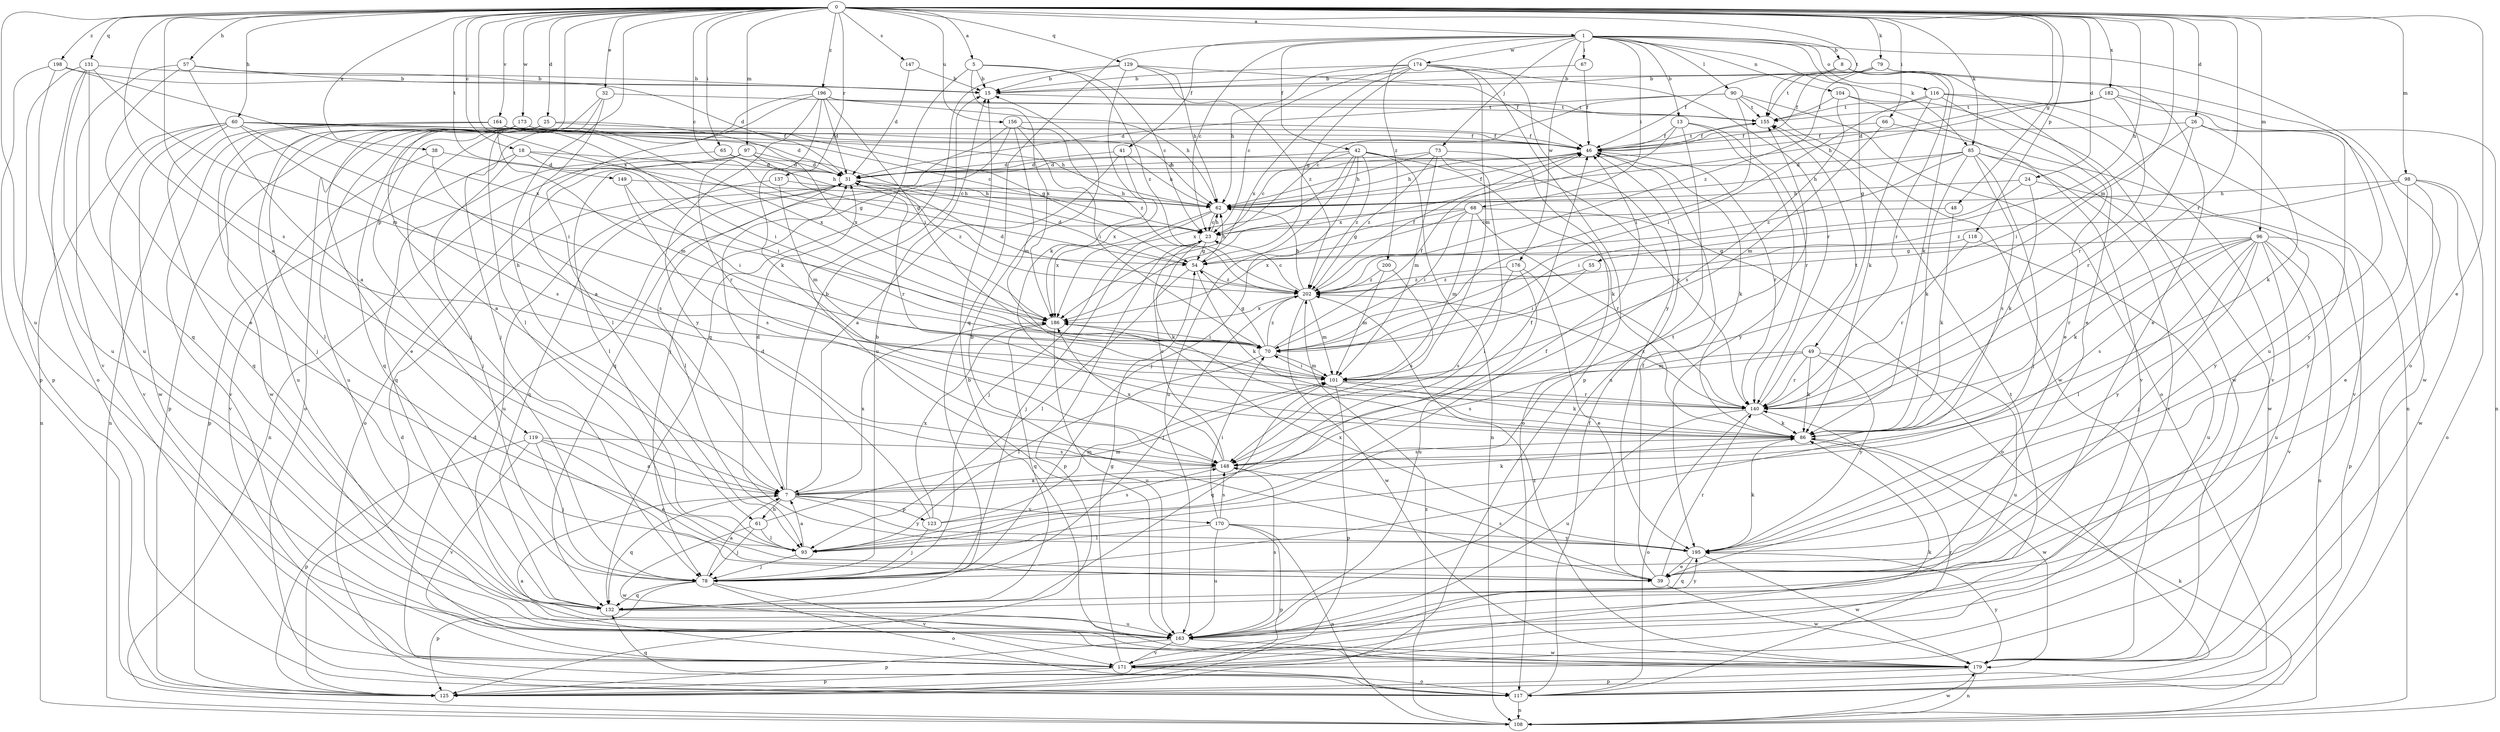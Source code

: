 strict digraph  {
0;
1;
5;
7;
8;
13;
15;
18;
23;
24;
25;
26;
31;
32;
38;
39;
41;
42;
46;
48;
49;
54;
55;
57;
60;
61;
62;
65;
66;
67;
68;
70;
73;
78;
79;
85;
86;
90;
93;
96;
97;
98;
101;
104;
108;
116;
117;
118;
119;
123;
125;
129;
131;
132;
137;
140;
147;
148;
149;
155;
156;
163;
164;
170;
171;
173;
174;
176;
179;
182;
186;
195;
196;
198;
200;
202;
0 -> 1  [label=a];
0 -> 5  [label=a];
0 -> 7  [label=a];
0 -> 18  [label=c];
0 -> 23  [label=c];
0 -> 24  [label=d];
0 -> 25  [label=d];
0 -> 26  [label=d];
0 -> 32  [label=e];
0 -> 38  [label=e];
0 -> 39  [label=e];
0 -> 48  [label=g];
0 -> 55  [label=h];
0 -> 57  [label=h];
0 -> 60  [label=h];
0 -> 61  [label=h];
0 -> 65  [label=i];
0 -> 66  [label=i];
0 -> 79  [label=k];
0 -> 85  [label=k];
0 -> 96  [label=m];
0 -> 97  [label=m];
0 -> 98  [label=m];
0 -> 101  [label=m];
0 -> 118  [label=p];
0 -> 119  [label=p];
0 -> 129  [label=q];
0 -> 131  [label=q];
0 -> 137  [label=r];
0 -> 140  [label=r];
0 -> 147  [label=s];
0 -> 148  [label=s];
0 -> 149  [label=t];
0 -> 155  [label=t];
0 -> 156  [label=u];
0 -> 163  [label=u];
0 -> 164  [label=v];
0 -> 173  [label=w];
0 -> 182  [label=x];
0 -> 186  [label=x];
0 -> 196  [label=z];
0 -> 198  [label=z];
1 -> 8  [label=b];
1 -> 13  [label=b];
1 -> 23  [label=c];
1 -> 41  [label=f];
1 -> 42  [label=f];
1 -> 49  [label=g];
1 -> 67  [label=i];
1 -> 68  [label=i];
1 -> 73  [label=j];
1 -> 85  [label=k];
1 -> 90  [label=l];
1 -> 104  [label=n];
1 -> 116  [label=o];
1 -> 117  [label=o];
1 -> 132  [label=q];
1 -> 174  [label=w];
1 -> 176  [label=w];
1 -> 200  [label=z];
5 -> 15  [label=b];
5 -> 23  [label=c];
5 -> 132  [label=q];
5 -> 186  [label=x];
5 -> 202  [label=z];
7 -> 15  [label=b];
7 -> 31  [label=d];
7 -> 46  [label=f];
7 -> 61  [label=h];
7 -> 86  [label=k];
7 -> 123  [label=p];
7 -> 132  [label=q];
7 -> 170  [label=v];
7 -> 186  [label=x];
7 -> 195  [label=y];
8 -> 15  [label=b];
8 -> 39  [label=e];
8 -> 46  [label=f];
8 -> 86  [label=k];
8 -> 140  [label=r];
13 -> 46  [label=f];
13 -> 140  [label=r];
13 -> 163  [label=u];
13 -> 186  [label=x];
13 -> 195  [label=y];
15 -> 155  [label=t];
18 -> 31  [label=d];
18 -> 54  [label=g];
18 -> 70  [label=i];
18 -> 78  [label=j];
18 -> 125  [label=p];
23 -> 54  [label=g];
23 -> 62  [label=h];
23 -> 78  [label=j];
23 -> 86  [label=k];
23 -> 125  [label=p];
24 -> 62  [label=h];
24 -> 70  [label=i];
24 -> 86  [label=k];
24 -> 195  [label=y];
25 -> 46  [label=f];
25 -> 117  [label=o];
25 -> 125  [label=p];
25 -> 132  [label=q];
25 -> 163  [label=u];
25 -> 186  [label=x];
26 -> 46  [label=f];
26 -> 70  [label=i];
26 -> 86  [label=k];
26 -> 140  [label=r];
26 -> 195  [label=y];
31 -> 62  [label=h];
31 -> 93  [label=l];
31 -> 140  [label=r];
31 -> 163  [label=u];
31 -> 202  [label=z];
32 -> 7  [label=a];
32 -> 78  [label=j];
32 -> 93  [label=l];
32 -> 155  [label=t];
38 -> 31  [label=d];
38 -> 148  [label=s];
38 -> 171  [label=v];
39 -> 15  [label=b];
39 -> 46  [label=f];
39 -> 140  [label=r];
39 -> 148  [label=s];
39 -> 179  [label=w];
41 -> 7  [label=a];
41 -> 31  [label=d];
41 -> 62  [label=h];
41 -> 186  [label=x];
42 -> 23  [label=c];
42 -> 31  [label=d];
42 -> 78  [label=j];
42 -> 86  [label=k];
42 -> 108  [label=n];
42 -> 140  [label=r];
42 -> 163  [label=u];
42 -> 186  [label=x];
42 -> 202  [label=z];
46 -> 31  [label=d];
46 -> 62  [label=h];
46 -> 86  [label=k];
46 -> 140  [label=r];
46 -> 155  [label=t];
48 -> 23  [label=c];
48 -> 86  [label=k];
49 -> 86  [label=k];
49 -> 101  [label=m];
49 -> 140  [label=r];
49 -> 148  [label=s];
49 -> 163  [label=u];
49 -> 195  [label=y];
54 -> 31  [label=d];
54 -> 62  [label=h];
54 -> 86  [label=k];
54 -> 93  [label=l];
54 -> 202  [label=z];
55 -> 70  [label=i];
55 -> 202  [label=z];
57 -> 7  [label=a];
57 -> 15  [label=b];
57 -> 31  [label=d];
57 -> 39  [label=e];
57 -> 171  [label=v];
60 -> 31  [label=d];
60 -> 46  [label=f];
60 -> 62  [label=h];
60 -> 70  [label=i];
60 -> 108  [label=n];
60 -> 132  [label=q];
60 -> 148  [label=s];
60 -> 171  [label=v];
60 -> 179  [label=w];
61 -> 78  [label=j];
61 -> 93  [label=l];
61 -> 101  [label=m];
61 -> 179  [label=w];
62 -> 23  [label=c];
62 -> 46  [label=f];
62 -> 78  [label=j];
62 -> 186  [label=x];
65 -> 31  [label=d];
65 -> 62  [label=h];
65 -> 132  [label=q];
66 -> 46  [label=f];
66 -> 101  [label=m];
66 -> 171  [label=v];
67 -> 15  [label=b];
67 -> 46  [label=f];
68 -> 23  [label=c];
68 -> 54  [label=g];
68 -> 70  [label=i];
68 -> 101  [label=m];
68 -> 117  [label=o];
68 -> 140  [label=r];
68 -> 186  [label=x];
70 -> 46  [label=f];
70 -> 54  [label=g];
70 -> 93  [label=l];
70 -> 101  [label=m];
70 -> 202  [label=z];
73 -> 31  [label=d];
73 -> 62  [label=h];
73 -> 93  [label=l];
73 -> 101  [label=m];
73 -> 117  [label=o];
73 -> 202  [label=z];
78 -> 7  [label=a];
78 -> 15  [label=b];
78 -> 117  [label=o];
78 -> 125  [label=p];
78 -> 132  [label=q];
78 -> 171  [label=v];
79 -> 15  [label=b];
79 -> 39  [label=e];
79 -> 46  [label=f];
79 -> 155  [label=t];
79 -> 163  [label=u];
79 -> 202  [label=z];
85 -> 31  [label=d];
85 -> 62  [label=h];
85 -> 78  [label=j];
85 -> 86  [label=k];
85 -> 148  [label=s];
85 -> 171  [label=v];
85 -> 179  [label=w];
85 -> 202  [label=z];
86 -> 148  [label=s];
86 -> 179  [label=w];
90 -> 23  [label=c];
90 -> 31  [label=d];
90 -> 70  [label=i];
90 -> 117  [label=o];
90 -> 155  [label=t];
90 -> 179  [label=w];
93 -> 7  [label=a];
93 -> 46  [label=f];
93 -> 78  [label=j];
93 -> 155  [label=t];
96 -> 54  [label=g];
96 -> 78  [label=j];
96 -> 86  [label=k];
96 -> 93  [label=l];
96 -> 108  [label=n];
96 -> 125  [label=p];
96 -> 140  [label=r];
96 -> 148  [label=s];
96 -> 163  [label=u];
96 -> 171  [label=v];
96 -> 195  [label=y];
97 -> 23  [label=c];
97 -> 31  [label=d];
97 -> 54  [label=g];
97 -> 93  [label=l];
97 -> 108  [label=n];
97 -> 117  [label=o];
97 -> 140  [label=r];
98 -> 39  [label=e];
98 -> 62  [label=h];
98 -> 117  [label=o];
98 -> 179  [label=w];
98 -> 195  [label=y];
98 -> 202  [label=z];
101 -> 70  [label=i];
101 -> 86  [label=k];
101 -> 125  [label=p];
101 -> 132  [label=q];
101 -> 140  [label=r];
104 -> 148  [label=s];
104 -> 155  [label=t];
104 -> 171  [label=v];
104 -> 179  [label=w];
108 -> 86  [label=k];
108 -> 179  [label=w];
108 -> 202  [label=z];
116 -> 39  [label=e];
116 -> 70  [label=i];
116 -> 86  [label=k];
116 -> 108  [label=n];
116 -> 155  [label=t];
116 -> 171  [label=v];
117 -> 31  [label=d];
117 -> 46  [label=f];
117 -> 108  [label=n];
117 -> 132  [label=q];
117 -> 140  [label=r];
118 -> 54  [label=g];
118 -> 140  [label=r];
118 -> 163  [label=u];
119 -> 7  [label=a];
119 -> 39  [label=e];
119 -> 78  [label=j];
119 -> 125  [label=p];
119 -> 148  [label=s];
119 -> 171  [label=v];
123 -> 31  [label=d];
123 -> 78  [label=j];
123 -> 101  [label=m];
123 -> 148  [label=s];
123 -> 186  [label=x];
125 -> 31  [label=d];
129 -> 15  [label=b];
129 -> 46  [label=f];
129 -> 62  [label=h];
129 -> 86  [label=k];
129 -> 163  [label=u];
129 -> 202  [label=z];
131 -> 15  [label=b];
131 -> 101  [label=m];
131 -> 117  [label=o];
131 -> 125  [label=p];
131 -> 132  [label=q];
131 -> 163  [label=u];
132 -> 163  [label=u];
132 -> 195  [label=y];
137 -> 62  [label=h];
137 -> 101  [label=m];
137 -> 132  [label=q];
140 -> 86  [label=k];
140 -> 117  [label=o];
140 -> 155  [label=t];
140 -> 163  [label=u];
140 -> 202  [label=z];
147 -> 15  [label=b];
147 -> 31  [label=d];
148 -> 7  [label=a];
148 -> 23  [label=c];
148 -> 186  [label=x];
149 -> 62  [label=h];
149 -> 70  [label=i];
149 -> 148  [label=s];
155 -> 46  [label=f];
156 -> 46  [label=f];
156 -> 70  [label=i];
156 -> 78  [label=j];
156 -> 101  [label=m];
156 -> 132  [label=q];
156 -> 202  [label=z];
163 -> 125  [label=p];
163 -> 148  [label=s];
163 -> 171  [label=v];
163 -> 179  [label=w];
164 -> 23  [label=c];
164 -> 46  [label=f];
164 -> 70  [label=i];
164 -> 78  [label=j];
164 -> 101  [label=m];
164 -> 108  [label=n];
164 -> 171  [label=v];
164 -> 186  [label=x];
170 -> 70  [label=i];
170 -> 93  [label=l];
170 -> 108  [label=n];
170 -> 125  [label=p];
170 -> 148  [label=s];
170 -> 163  [label=u];
170 -> 195  [label=y];
171 -> 7  [label=a];
171 -> 54  [label=g];
171 -> 86  [label=k];
171 -> 117  [label=o];
171 -> 125  [label=p];
171 -> 155  [label=t];
173 -> 7  [label=a];
173 -> 39  [label=e];
173 -> 46  [label=f];
173 -> 54  [label=g];
173 -> 62  [label=h];
173 -> 93  [label=l];
173 -> 163  [label=u];
173 -> 179  [label=w];
174 -> 15  [label=b];
174 -> 23  [label=c];
174 -> 54  [label=g];
174 -> 62  [label=h];
174 -> 101  [label=m];
174 -> 125  [label=p];
174 -> 140  [label=r];
174 -> 186  [label=x];
174 -> 195  [label=y];
176 -> 39  [label=e];
176 -> 148  [label=s];
176 -> 163  [label=u];
176 -> 202  [label=z];
179 -> 15  [label=b];
179 -> 108  [label=n];
179 -> 125  [label=p];
179 -> 195  [label=y];
179 -> 202  [label=z];
182 -> 31  [label=d];
182 -> 62  [label=h];
182 -> 108  [label=n];
182 -> 140  [label=r];
182 -> 155  [label=t];
182 -> 179  [label=w];
186 -> 70  [label=i];
186 -> 132  [label=q];
186 -> 163  [label=u];
195 -> 39  [label=e];
195 -> 86  [label=k];
195 -> 132  [label=q];
195 -> 179  [label=w];
195 -> 186  [label=x];
196 -> 31  [label=d];
196 -> 62  [label=h];
196 -> 70  [label=i];
196 -> 78  [label=j];
196 -> 86  [label=k];
196 -> 93  [label=l];
196 -> 155  [label=t];
196 -> 195  [label=y];
198 -> 15  [label=b];
198 -> 125  [label=p];
198 -> 163  [label=u];
198 -> 186  [label=x];
200 -> 101  [label=m];
200 -> 148  [label=s];
200 -> 202  [label=z];
202 -> 23  [label=c];
202 -> 31  [label=d];
202 -> 46  [label=f];
202 -> 62  [label=h];
202 -> 78  [label=j];
202 -> 101  [label=m];
202 -> 179  [label=w];
202 -> 186  [label=x];
}
